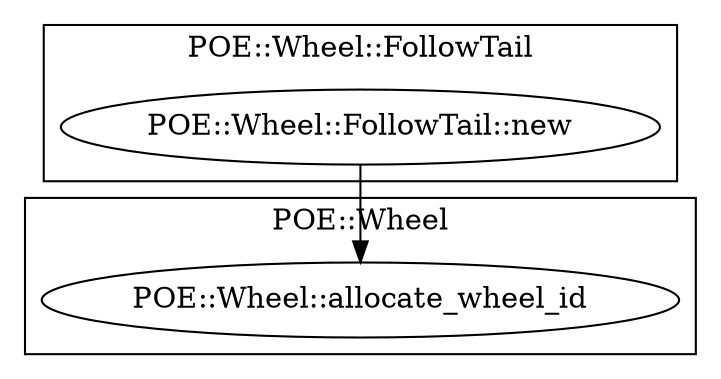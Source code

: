 digraph {
graph [overlap=false]
subgraph cluster_POE_Wheel_FollowTail {
	label="POE::Wheel::FollowTail";
	"POE::Wheel::FollowTail::new";
}
subgraph cluster_POE_Wheel {
	label="POE::Wheel";
	"POE::Wheel::allocate_wheel_id";
}
"POE::Wheel::FollowTail::new" -> "POE::Wheel::allocate_wheel_id";
}

